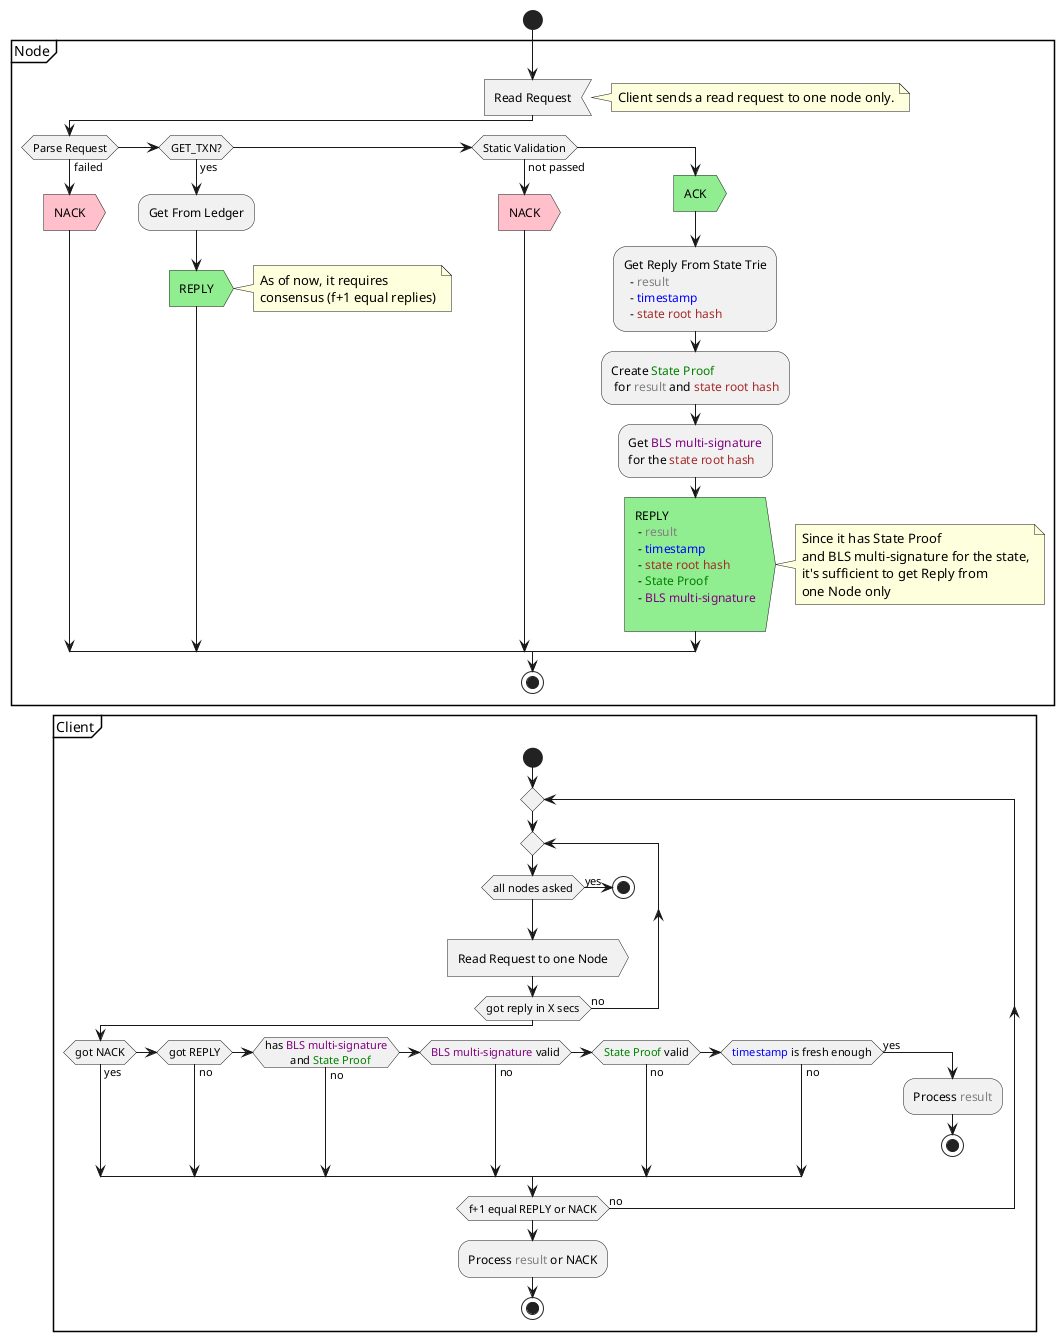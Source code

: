 @startuml
start
partition Node {
    :Read Request<
    note right
        Client sends a read request to one node only.
    end note

    if (Parse Request) then (failed)
        #pink:NACK>
    elseif (GET_TXN?) then (yes)
        :Get From Ledger;
        #lightgreen:REPLY>
        note right
          As of now, it requires
          consensus (f+1 equal replies)
        end note
    elseif (Static Validation) then (not passed)
        #pink:NACK>
    else
        #lightgreen:ACK>
        :Get Reply From State Trie
          - <color gray>result</color>
          - <color blue>timestamp</color>
          - <color brown>state root hash</color>;
        :Create <color green>State Proof</color>
         for <color gray>result</color> and <color brown>state root hash</color>;
        :Get <color purple>BLS multi-signature</color>
        for the <color brown>state root hash</color>;
        #lightgreen:REPLY
         - <color gray>result</color>
         - <color blue>timestamp</color>
         - <color brown>state root hash</color>
         - <color green>State Proof</color>
         - <color purple>BLS multi-signature</color>
         >
        note right
            Since it has State Proof
            and BLS multi-signature for the state,
            it's sufficient to get Reply from
            one Node only
        end note

    endif

    stop
}


partition Client {
    start

    repeat

        repeat
          if (all nodes asked) then (yes)
            stop
          endif
          :Read Request to one Node>
        repeat while (got reply in X secs) is (no)

        if (got NACK) then (yes)
        elseif (got REPLY) then (no)
        elseif (has <color purple>BLS multi-signature</color>
         and <color green>State Proof</color>) then (no)
        elseif (<color purple>BLS multi-signature</color> valid) then (no)
        elseif (<color green>State Proof</color> valid) then (no)
        elseif (<color blue>timestamp</color> is fresh enough) then (no)
        else (yes)
          :Process <color gray>result</color>;
          stop
        endif

    repeat while (f+1 equal REPLY or NACK) is (no)
    :Process <color gray>result</color> or NACK;
    stop
}
@enduml
